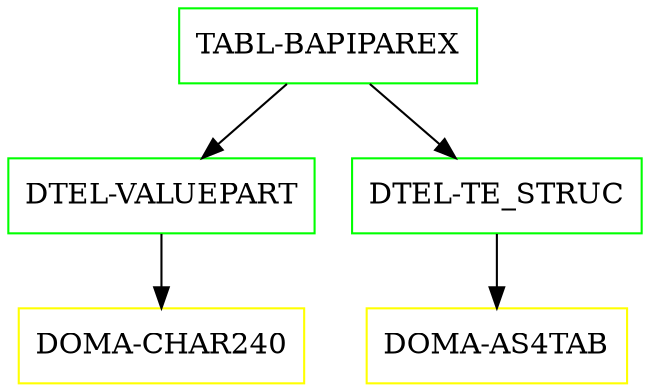 digraph G {
  "TABL-BAPIPAREX" [shape=box,color=green];
  "DTEL-VALUEPART" [shape=box,color=green,URL="./DTEL_VALUEPART.html"];
  "DOMA-CHAR240" [shape=box,color=yellow,URL="./DOMA_CHAR240.html"];
  "DTEL-TE_STRUC" [shape=box,color=green,URL="./DTEL_TE_STRUC.html"];
  "DOMA-AS4TAB" [shape=box,color=yellow,URL="./DOMA_AS4TAB.html"];
  "TABL-BAPIPAREX" -> "DTEL-TE_STRUC";
  "TABL-BAPIPAREX" -> "DTEL-VALUEPART";
  "DTEL-VALUEPART" -> "DOMA-CHAR240";
  "DTEL-TE_STRUC" -> "DOMA-AS4TAB";
}
